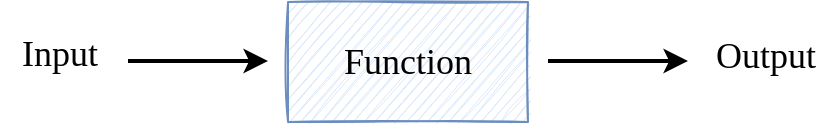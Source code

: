 <mxfile version="20.2.3" type="github">
  <diagram id="0pBbwugf5VIioheZSFZj" name="Page-1">
    <mxGraphModel dx="1320" dy="893" grid="1" gridSize="10" guides="1" tooltips="1" connect="1" arrows="1" fold="1" page="1" pageScale="1" pageWidth="827" pageHeight="1169" math="0" shadow="0">
      <root>
        <mxCell id="0" />
        <mxCell id="1" parent="0" />
        <mxCell id="qe2fOgIt19yh0mwi6-gO-1" value="Function" style="whiteSpace=wrap;html=1;fillColor=#dae8fc;strokeColor=#6c8ebf;sketch=1;fontFamily=Comic Sans MS;fontSize=18;" vertex="1" parent="1">
          <mxGeometry x="330" y="150" width="120" height="60" as="geometry" />
        </mxCell>
        <mxCell id="qe2fOgIt19yh0mwi6-gO-2" value="Input" style="text;html=1;strokeColor=none;fillColor=none;align=center;verticalAlign=middle;whiteSpace=wrap;rounded=0;sketch=1;fontFamily=Comic Sans MS;fontSize=18;" vertex="1" parent="1">
          <mxGeometry x="186" y="161" width="60" height="30" as="geometry" />
        </mxCell>
        <mxCell id="qe2fOgIt19yh0mwi6-gO-3" value="Output" style="text;html=1;strokeColor=none;fillColor=none;align=center;verticalAlign=middle;whiteSpace=wrap;rounded=0;sketch=1;fontFamily=Comic Sans MS;fontSize=18;" vertex="1" parent="1">
          <mxGeometry x="539" y="162" width="60" height="30" as="geometry" />
        </mxCell>
        <mxCell id="qe2fOgIt19yh0mwi6-gO-4" value="" style="endArrow=classic;html=1;rounded=0;fontFamily=Comic Sans MS;fontSize=18;strokeWidth=2;" edge="1" parent="1">
          <mxGeometry width="50" height="50" relative="1" as="geometry">
            <mxPoint x="250" y="179.5" as="sourcePoint" />
            <mxPoint x="320" y="179.5" as="targetPoint" />
          </mxGeometry>
        </mxCell>
        <mxCell id="qe2fOgIt19yh0mwi6-gO-5" value="" style="endArrow=classic;html=1;rounded=0;fontFamily=Comic Sans MS;fontSize=18;strokeWidth=2;" edge="1" parent="1">
          <mxGeometry width="50" height="50" relative="1" as="geometry">
            <mxPoint x="460" y="179.5" as="sourcePoint" />
            <mxPoint x="530" y="179.5" as="targetPoint" />
          </mxGeometry>
        </mxCell>
      </root>
    </mxGraphModel>
  </diagram>
</mxfile>
